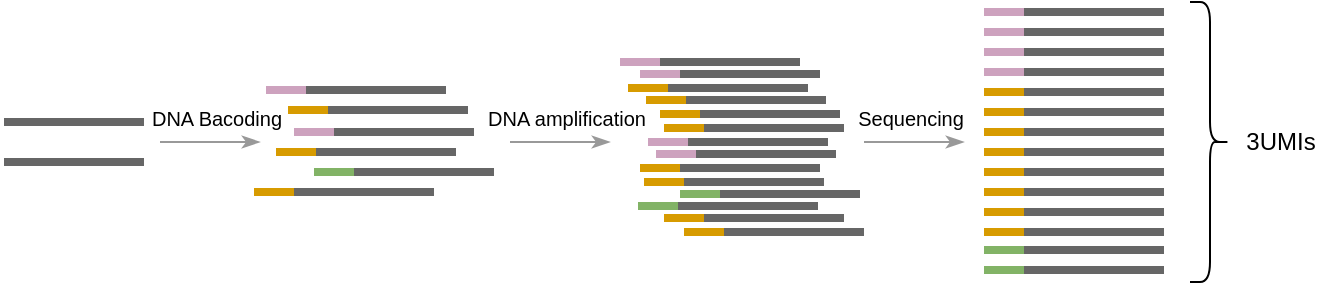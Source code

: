 <mxfile version="18.1.3" type="github">
  <diagram id="hOID2NO2qhy8Afpl9kij" name="Page-1">
    <mxGraphModel dx="823" dy="500" grid="1" gridSize="10" guides="1" tooltips="1" connect="1" arrows="1" fold="1" page="1" pageScale="1" pageWidth="827" pageHeight="1169" math="0" shadow="0">
      <root>
        <mxCell id="0" />
        <mxCell id="1" parent="0" />
        <mxCell id="WEG5uXrDfeSpom00rCed-1" value="" style="endArrow=none;html=1;rounded=0;strokeWidth=4;strokeColor=#666666;" edge="1" parent="1">
          <mxGeometry width="50" height="50" relative="1" as="geometry">
            <mxPoint x="77" y="220" as="sourcePoint" />
            <mxPoint x="147" y="220" as="targetPoint" />
          </mxGeometry>
        </mxCell>
        <mxCell id="WEG5uXrDfeSpom00rCed-2" value="" style="endArrow=none;html=1;rounded=0;strokeWidth=4;strokeColor=#666666;" edge="1" parent="1">
          <mxGeometry width="50" height="50" relative="1" as="geometry">
            <mxPoint x="77" y="240" as="sourcePoint" />
            <mxPoint x="147" y="240" as="targetPoint" />
          </mxGeometry>
        </mxCell>
        <mxCell id="WEG5uXrDfeSpom00rCed-8" value="" style="endArrow=none;html=1;rounded=0;strokeWidth=4;strokeColor=#666666;" edge="1" parent="1">
          <mxGeometry width="50" height="50" relative="1" as="geometry">
            <mxPoint x="242" y="225" as="sourcePoint" />
            <mxPoint x="312" y="225" as="targetPoint" />
          </mxGeometry>
        </mxCell>
        <mxCell id="WEG5uXrDfeSpom00rCed-9" value="" style="endArrow=none;html=1;rounded=0;strokeWidth=4;strokeColor=#666666;" edge="1" parent="1">
          <mxGeometry width="50" height="50" relative="1" as="geometry">
            <mxPoint x="228" y="204" as="sourcePoint" />
            <mxPoint x="298" y="204" as="targetPoint" />
          </mxGeometry>
        </mxCell>
        <mxCell id="WEG5uXrDfeSpom00rCed-10" value="" style="endArrow=none;html=1;rounded=0;strokeWidth=4;strokeColor=#666666;" edge="1" parent="1">
          <mxGeometry width="50" height="50" relative="1" as="geometry">
            <mxPoint x="239" y="214" as="sourcePoint" />
            <mxPoint x="309" y="214" as="targetPoint" />
          </mxGeometry>
        </mxCell>
        <mxCell id="WEG5uXrDfeSpom00rCed-11" value="" style="endArrow=none;html=1;rounded=0;strokeWidth=4;strokeColor=#666666;" edge="1" parent="1">
          <mxGeometry width="50" height="50" relative="1" as="geometry">
            <mxPoint x="233" y="235" as="sourcePoint" />
            <mxPoint x="303" y="235" as="targetPoint" />
          </mxGeometry>
        </mxCell>
        <mxCell id="WEG5uXrDfeSpom00rCed-12" value="" style="endArrow=none;html=1;rounded=0;strokeWidth=4;strokeColor=#666666;" edge="1" parent="1">
          <mxGeometry width="50" height="50" relative="1" as="geometry">
            <mxPoint x="222" y="255" as="sourcePoint" />
            <mxPoint x="292" y="255" as="targetPoint" />
          </mxGeometry>
        </mxCell>
        <mxCell id="WEG5uXrDfeSpom00rCed-13" value="" style="endArrow=none;html=1;rounded=0;strokeWidth=4;strokeColor=#666666;" edge="1" parent="1">
          <mxGeometry width="50" height="50" relative="1" as="geometry">
            <mxPoint x="252" y="245" as="sourcePoint" />
            <mxPoint x="322" y="245" as="targetPoint" />
          </mxGeometry>
        </mxCell>
        <mxCell id="WEG5uXrDfeSpom00rCed-18" value="" style="endArrow=none;html=1;rounded=0;strokeWidth=4;strokeColor=#CDA2BE;" edge="1" parent="1">
          <mxGeometry width="50" height="50" relative="1" as="geometry">
            <mxPoint x="222" y="225" as="sourcePoint" />
            <mxPoint x="242" y="225" as="targetPoint" />
          </mxGeometry>
        </mxCell>
        <mxCell id="WEG5uXrDfeSpom00rCed-19" value="" style="endArrow=none;html=1;rounded=0;strokeWidth=4;strokeColor=#CDA2BE;fillColor=#e1d5e7;" edge="1" parent="1">
          <mxGeometry width="50" height="50" relative="1" as="geometry">
            <mxPoint x="208" y="204" as="sourcePoint" />
            <mxPoint x="228" y="204" as="targetPoint" />
          </mxGeometry>
        </mxCell>
        <mxCell id="WEG5uXrDfeSpom00rCed-20" value="" style="endArrow=none;html=1;rounded=0;strokeWidth=4;strokeColor=#d79b00;fillColor=#ffe6cc;" edge="1" parent="1">
          <mxGeometry width="50" height="50" relative="1" as="geometry">
            <mxPoint x="219" y="214" as="sourcePoint" />
            <mxPoint x="239" y="214" as="targetPoint" />
          </mxGeometry>
        </mxCell>
        <mxCell id="WEG5uXrDfeSpom00rCed-21" value="" style="endArrow=none;html=1;rounded=0;strokeWidth=4;strokeColor=#d79b00;fillColor=#ffe6cc;" edge="1" parent="1">
          <mxGeometry width="50" height="50" relative="1" as="geometry">
            <mxPoint x="213" y="235" as="sourcePoint" />
            <mxPoint x="233" y="235" as="targetPoint" />
          </mxGeometry>
        </mxCell>
        <mxCell id="WEG5uXrDfeSpom00rCed-22" value="" style="endArrow=none;html=1;rounded=0;strokeWidth=4;strokeColor=#d79b00;fillColor=#ffe6cc;" edge="1" parent="1">
          <mxGeometry width="50" height="50" relative="1" as="geometry">
            <mxPoint x="202" y="255" as="sourcePoint" />
            <mxPoint x="222" y="255" as="targetPoint" />
          </mxGeometry>
        </mxCell>
        <mxCell id="WEG5uXrDfeSpom00rCed-23" value="" style="endArrow=none;html=1;rounded=0;strokeWidth=4;strokeColor=#82b366;fillColor=#d5e8d4;" edge="1" parent="1">
          <mxGeometry width="50" height="50" relative="1" as="geometry">
            <mxPoint x="232" y="245" as="sourcePoint" />
            <mxPoint x="252" y="245" as="targetPoint" />
          </mxGeometry>
        </mxCell>
        <mxCell id="WEG5uXrDfeSpom00rCed-26" value="" style="endArrow=none;html=1;rounded=0;strokeWidth=4;strokeColor=#666666;" edge="1" parent="1">
          <mxGeometry width="50" height="50" relative="1" as="geometry">
            <mxPoint x="587" y="165" as="sourcePoint" />
            <mxPoint x="657" y="165" as="targetPoint" />
          </mxGeometry>
        </mxCell>
        <mxCell id="WEG5uXrDfeSpom00rCed-27" value="" style="endArrow=none;html=1;rounded=0;strokeWidth=4;strokeColor=#666666;" edge="1" parent="1">
          <mxGeometry width="50" height="50" relative="1" as="geometry">
            <mxPoint x="586" y="175" as="sourcePoint" />
            <mxPoint x="657" y="175" as="targetPoint" />
          </mxGeometry>
        </mxCell>
        <mxCell id="WEG5uXrDfeSpom00rCed-28" value="" style="endArrow=none;html=1;rounded=0;strokeWidth=4;strokeColor=#666666;" edge="1" parent="1">
          <mxGeometry width="50" height="50" relative="1" as="geometry">
            <mxPoint x="587" y="205" as="sourcePoint" />
            <mxPoint x="657" y="205" as="targetPoint" />
          </mxGeometry>
        </mxCell>
        <mxCell id="WEG5uXrDfeSpom00rCed-29" value="" style="endArrow=none;html=1;rounded=0;strokeWidth=4;strokeColor=#666666;" edge="1" parent="1">
          <mxGeometry width="50" height="50" relative="1" as="geometry">
            <mxPoint x="586" y="215" as="sourcePoint" />
            <mxPoint x="657" y="215" as="targetPoint" />
          </mxGeometry>
        </mxCell>
        <mxCell id="WEG5uXrDfeSpom00rCed-30" value="" style="endArrow=none;html=1;rounded=0;strokeWidth=4;strokeColor=#666666;" edge="1" parent="1">
          <mxGeometry width="50" height="50" relative="1" as="geometry">
            <mxPoint x="586" y="225" as="sourcePoint" />
            <mxPoint x="657" y="225" as="targetPoint" />
          </mxGeometry>
        </mxCell>
        <mxCell id="WEG5uXrDfeSpom00rCed-31" value="" style="endArrow=none;html=1;rounded=0;strokeWidth=4;strokeColor=#666666;" edge="1" parent="1">
          <mxGeometry width="50" height="50" relative="1" as="geometry">
            <mxPoint x="587" y="284" as="sourcePoint" />
            <mxPoint x="657" y="284" as="targetPoint" />
          </mxGeometry>
        </mxCell>
        <mxCell id="WEG5uXrDfeSpom00rCed-32" value="" style="endArrow=none;html=1;rounded=0;strokeWidth=4;strokeColor=#CDA2BE;" edge="1" parent="1">
          <mxGeometry width="50" height="50" relative="1" as="geometry">
            <mxPoint x="567" y="165" as="sourcePoint" />
            <mxPoint x="587" y="165" as="targetPoint" />
          </mxGeometry>
        </mxCell>
        <mxCell id="WEG5uXrDfeSpom00rCed-33" value="" style="endArrow=none;html=1;rounded=0;strokeWidth=4;strokeColor=#CDA2BE;fillColor=#e1d5e7;" edge="1" parent="1">
          <mxGeometry width="50" height="50" relative="1" as="geometry">
            <mxPoint x="567" y="175" as="sourcePoint" />
            <mxPoint x="587" y="175" as="targetPoint" />
          </mxGeometry>
        </mxCell>
        <mxCell id="WEG5uXrDfeSpom00rCed-34" value="" style="endArrow=none;html=1;rounded=0;strokeWidth=4;strokeColor=#d79b00;fillColor=#ffe6cc;" edge="1" parent="1">
          <mxGeometry width="50" height="50" relative="1" as="geometry">
            <mxPoint x="567" y="205" as="sourcePoint" />
            <mxPoint x="587" y="205" as="targetPoint" />
          </mxGeometry>
        </mxCell>
        <mxCell id="WEG5uXrDfeSpom00rCed-35" value="" style="endArrow=none;html=1;rounded=0;strokeWidth=4;strokeColor=#d79b00;fillColor=#ffe6cc;" edge="1" parent="1">
          <mxGeometry width="50" height="50" relative="1" as="geometry">
            <mxPoint x="567" y="215" as="sourcePoint" />
            <mxPoint x="587" y="215" as="targetPoint" />
          </mxGeometry>
        </mxCell>
        <mxCell id="WEG5uXrDfeSpom00rCed-36" value="" style="endArrow=none;html=1;rounded=0;strokeWidth=4;strokeColor=#d79b00;fillColor=#ffe6cc;" edge="1" parent="1">
          <mxGeometry width="50" height="50" relative="1" as="geometry">
            <mxPoint x="567" y="225" as="sourcePoint" />
            <mxPoint x="587" y="225" as="targetPoint" />
          </mxGeometry>
        </mxCell>
        <mxCell id="WEG5uXrDfeSpom00rCed-37" value="" style="endArrow=none;html=1;rounded=0;strokeWidth=4;strokeColor=#82b366;fillColor=#d5e8d4;" edge="1" parent="1">
          <mxGeometry width="50" height="50" relative="1" as="geometry">
            <mxPoint x="567" y="284" as="sourcePoint" />
            <mxPoint x="587" y="284" as="targetPoint" />
          </mxGeometry>
        </mxCell>
        <mxCell id="WEG5uXrDfeSpom00rCed-38" value="" style="endArrow=none;html=1;rounded=0;strokeWidth=4;strokeColor=#666666;" edge="1" parent="1">
          <mxGeometry width="50" height="50" relative="1" as="geometry">
            <mxPoint x="587" y="185" as="sourcePoint" />
            <mxPoint x="657" y="185" as="targetPoint" />
          </mxGeometry>
        </mxCell>
        <mxCell id="WEG5uXrDfeSpom00rCed-39" value="" style="endArrow=none;html=1;rounded=0;strokeWidth=4;strokeColor=#666666;" edge="1" parent="1">
          <mxGeometry width="50" height="50" relative="1" as="geometry">
            <mxPoint x="586" y="195" as="sourcePoint" />
            <mxPoint x="657" y="195" as="targetPoint" />
          </mxGeometry>
        </mxCell>
        <mxCell id="WEG5uXrDfeSpom00rCed-40" value="" style="endArrow=none;html=1;rounded=0;strokeWidth=4;strokeColor=#CDA2BE;" edge="1" parent="1">
          <mxGeometry width="50" height="50" relative="1" as="geometry">
            <mxPoint x="567" y="185" as="sourcePoint" />
            <mxPoint x="587" y="185" as="targetPoint" />
          </mxGeometry>
        </mxCell>
        <mxCell id="WEG5uXrDfeSpom00rCed-41" value="" style="endArrow=none;html=1;rounded=0;strokeWidth=4;strokeColor=#CDA2BE;fillColor=#e1d5e7;" edge="1" parent="1">
          <mxGeometry width="50" height="50" relative="1" as="geometry">
            <mxPoint x="567" y="195" as="sourcePoint" />
            <mxPoint x="587" y="195" as="targetPoint" />
          </mxGeometry>
        </mxCell>
        <mxCell id="WEG5uXrDfeSpom00rCed-42" value="" style="endArrow=none;html=1;rounded=0;strokeWidth=4;strokeColor=#666666;" edge="1" parent="1">
          <mxGeometry width="50" height="50" relative="1" as="geometry">
            <mxPoint x="587" y="235" as="sourcePoint" />
            <mxPoint x="657" y="235" as="targetPoint" />
          </mxGeometry>
        </mxCell>
        <mxCell id="WEG5uXrDfeSpom00rCed-43" value="" style="endArrow=none;html=1;rounded=0;strokeWidth=4;strokeColor=#666666;" edge="1" parent="1">
          <mxGeometry width="50" height="50" relative="1" as="geometry">
            <mxPoint x="586" y="245.0" as="sourcePoint" />
            <mxPoint x="657" y="245.0" as="targetPoint" />
          </mxGeometry>
        </mxCell>
        <mxCell id="WEG5uXrDfeSpom00rCed-44" value="" style="endArrow=none;html=1;rounded=0;strokeWidth=4;strokeColor=#666666;" edge="1" parent="1">
          <mxGeometry width="50" height="50" relative="1" as="geometry">
            <mxPoint x="586" y="255.0" as="sourcePoint" />
            <mxPoint x="657" y="255.0" as="targetPoint" />
          </mxGeometry>
        </mxCell>
        <mxCell id="WEG5uXrDfeSpom00rCed-45" value="" style="endArrow=none;html=1;rounded=0;strokeWidth=4;strokeColor=#d79b00;fillColor=#ffe6cc;" edge="1" parent="1">
          <mxGeometry width="50" height="50" relative="1" as="geometry">
            <mxPoint x="567" y="235" as="sourcePoint" />
            <mxPoint x="587" y="235" as="targetPoint" />
          </mxGeometry>
        </mxCell>
        <mxCell id="WEG5uXrDfeSpom00rCed-46" value="" style="endArrow=none;html=1;rounded=0;strokeWidth=4;strokeColor=#d79b00;fillColor=#ffe6cc;" edge="1" parent="1">
          <mxGeometry width="50" height="50" relative="1" as="geometry">
            <mxPoint x="567" y="245.0" as="sourcePoint" />
            <mxPoint x="587" y="245.0" as="targetPoint" />
          </mxGeometry>
        </mxCell>
        <mxCell id="WEG5uXrDfeSpom00rCed-47" value="" style="endArrow=none;html=1;rounded=0;strokeWidth=4;strokeColor=#d79b00;fillColor=#ffe6cc;" edge="1" parent="1">
          <mxGeometry width="50" height="50" relative="1" as="geometry">
            <mxPoint x="567" y="255.0" as="sourcePoint" />
            <mxPoint x="587" y="255.0" as="targetPoint" />
          </mxGeometry>
        </mxCell>
        <mxCell id="WEG5uXrDfeSpom00rCed-48" value="" style="endArrow=none;html=1;rounded=0;strokeWidth=4;strokeColor=#666666;" edge="1" parent="1">
          <mxGeometry width="50" height="50" relative="1" as="geometry">
            <mxPoint x="587" y="294.0" as="sourcePoint" />
            <mxPoint x="657" y="294.0" as="targetPoint" />
          </mxGeometry>
        </mxCell>
        <mxCell id="WEG5uXrDfeSpom00rCed-49" value="" style="endArrow=none;html=1;rounded=0;strokeWidth=4;strokeColor=#82b366;fillColor=#d5e8d4;" edge="1" parent="1">
          <mxGeometry width="50" height="50" relative="1" as="geometry">
            <mxPoint x="567" y="294.0" as="sourcePoint" />
            <mxPoint x="587" y="294.0" as="targetPoint" />
          </mxGeometry>
        </mxCell>
        <mxCell id="WEG5uXrDfeSpom00rCed-50" value="" style="endArrow=none;html=1;rounded=0;strokeWidth=4;strokeColor=#666666;" edge="1" parent="1">
          <mxGeometry width="50" height="50" relative="1" as="geometry">
            <mxPoint x="586" y="265.0" as="sourcePoint" />
            <mxPoint x="657" y="265.0" as="targetPoint" />
          </mxGeometry>
        </mxCell>
        <mxCell id="WEG5uXrDfeSpom00rCed-51" value="" style="endArrow=none;html=1;rounded=0;strokeWidth=4;strokeColor=#666666;" edge="1" parent="1">
          <mxGeometry width="50" height="50" relative="1" as="geometry">
            <mxPoint x="586" y="275.0" as="sourcePoint" />
            <mxPoint x="657" y="275.0" as="targetPoint" />
          </mxGeometry>
        </mxCell>
        <mxCell id="WEG5uXrDfeSpom00rCed-52" value="" style="endArrow=none;html=1;rounded=0;strokeWidth=4;strokeColor=#d79b00;fillColor=#ffe6cc;" edge="1" parent="1">
          <mxGeometry width="50" height="50" relative="1" as="geometry">
            <mxPoint x="567" y="265.0" as="sourcePoint" />
            <mxPoint x="587" y="265.0" as="targetPoint" />
          </mxGeometry>
        </mxCell>
        <mxCell id="WEG5uXrDfeSpom00rCed-53" value="" style="endArrow=none;html=1;rounded=0;strokeWidth=4;strokeColor=#d79b00;fillColor=#ffe6cc;" edge="1" parent="1">
          <mxGeometry width="50" height="50" relative="1" as="geometry">
            <mxPoint x="567" y="275.0" as="sourcePoint" />
            <mxPoint x="587" y="275.0" as="targetPoint" />
          </mxGeometry>
        </mxCell>
        <mxCell id="WEG5uXrDfeSpom00rCed-54" value="" style="endArrow=classicThin;html=1;rounded=0;strokeColor=#999999;strokeWidth=1;endFill=1;" edge="1" parent="1">
          <mxGeometry width="50" height="50" relative="1" as="geometry">
            <mxPoint x="155" y="230" as="sourcePoint" />
            <mxPoint x="205" y="230" as="targetPoint" />
          </mxGeometry>
        </mxCell>
        <mxCell id="WEG5uXrDfeSpom00rCed-55" value="" style="endArrow=classicThin;html=1;rounded=0;strokeColor=#999999;strokeWidth=1;endFill=1;" edge="1" parent="1">
          <mxGeometry width="50" height="50" relative="1" as="geometry">
            <mxPoint x="330" y="230" as="sourcePoint" />
            <mxPoint x="380" y="230" as="targetPoint" />
          </mxGeometry>
        </mxCell>
        <mxCell id="WEG5uXrDfeSpom00rCed-56" value="" style="endArrow=classicThin;html=1;rounded=0;strokeColor=#999999;strokeWidth=1;endFill=1;" edge="1" parent="1">
          <mxGeometry width="50" height="50" relative="1" as="geometry">
            <mxPoint x="507" y="230" as="sourcePoint" />
            <mxPoint x="557" y="230" as="targetPoint" />
          </mxGeometry>
        </mxCell>
        <mxCell id="WEG5uXrDfeSpom00rCed-57" value="" style="endArrow=none;html=1;rounded=0;strokeWidth=4;strokeColor=#666666;" edge="1" parent="1">
          <mxGeometry width="50" height="50" relative="1" as="geometry">
            <mxPoint x="405" y="190" as="sourcePoint" />
            <mxPoint x="475" y="190" as="targetPoint" />
          </mxGeometry>
        </mxCell>
        <mxCell id="WEG5uXrDfeSpom00rCed-58" value="" style="endArrow=none;html=1;rounded=0;strokeWidth=4;strokeColor=#CDA2BE;fillColor=#e1d5e7;" edge="1" parent="1">
          <mxGeometry width="50" height="50" relative="1" as="geometry">
            <mxPoint x="385" y="190" as="sourcePoint" />
            <mxPoint x="405" y="190" as="targetPoint" />
          </mxGeometry>
        </mxCell>
        <mxCell id="WEG5uXrDfeSpom00rCed-59" value="" style="endArrow=none;html=1;rounded=0;strokeWidth=4;strokeColor=#666666;" edge="1" parent="1">
          <mxGeometry width="50" height="50" relative="1" as="geometry">
            <mxPoint x="415" y="196" as="sourcePoint" />
            <mxPoint x="485" y="196" as="targetPoint" />
          </mxGeometry>
        </mxCell>
        <mxCell id="WEG5uXrDfeSpom00rCed-60" value="" style="endArrow=none;html=1;rounded=0;strokeWidth=4;strokeColor=#CDA2BE;fillColor=#e1d5e7;" edge="1" parent="1">
          <mxGeometry width="50" height="50" relative="1" as="geometry">
            <mxPoint x="395" y="196" as="sourcePoint" />
            <mxPoint x="415" y="196" as="targetPoint" />
          </mxGeometry>
        </mxCell>
        <mxCell id="WEG5uXrDfeSpom00rCed-61" value="" style="endArrow=none;html=1;rounded=0;strokeWidth=4;strokeColor=#666666;" edge="1" parent="1">
          <mxGeometry width="50" height="50" relative="1" as="geometry">
            <mxPoint x="419" y="230" as="sourcePoint" />
            <mxPoint x="489" y="230" as="targetPoint" />
          </mxGeometry>
        </mxCell>
        <mxCell id="WEG5uXrDfeSpom00rCed-62" value="" style="endArrow=none;html=1;rounded=0;strokeWidth=4;strokeColor=#CDA2BE;fillColor=#e1d5e7;" edge="1" parent="1">
          <mxGeometry width="50" height="50" relative="1" as="geometry">
            <mxPoint x="399" y="230" as="sourcePoint" />
            <mxPoint x="419" y="230" as="targetPoint" />
          </mxGeometry>
        </mxCell>
        <mxCell id="WEG5uXrDfeSpom00rCed-63" value="" style="endArrow=none;html=1;rounded=0;strokeWidth=4;strokeColor=#666666;" edge="1" parent="1">
          <mxGeometry width="50" height="50" relative="1" as="geometry">
            <mxPoint x="423" y="236" as="sourcePoint" />
            <mxPoint x="493" y="236" as="targetPoint" />
          </mxGeometry>
        </mxCell>
        <mxCell id="WEG5uXrDfeSpom00rCed-64" value="" style="endArrow=none;html=1;rounded=0;strokeWidth=4;strokeColor=#CDA2BE;fillColor=#e1d5e7;" edge="1" parent="1">
          <mxGeometry width="50" height="50" relative="1" as="geometry">
            <mxPoint x="403" y="236" as="sourcePoint" />
            <mxPoint x="423" y="236" as="targetPoint" />
          </mxGeometry>
        </mxCell>
        <mxCell id="WEG5uXrDfeSpom00rCed-65" value="" style="endArrow=none;html=1;rounded=0;strokeWidth=4;strokeColor=#666666;" edge="1" parent="1">
          <mxGeometry width="50" height="50" relative="1" as="geometry">
            <mxPoint x="409" y="203" as="sourcePoint" />
            <mxPoint x="479" y="203" as="targetPoint" />
          </mxGeometry>
        </mxCell>
        <mxCell id="WEG5uXrDfeSpom00rCed-66" value="" style="endArrow=none;html=1;rounded=0;strokeWidth=4;strokeColor=#d79b00;fillColor=#ffe6cc;" edge="1" parent="1">
          <mxGeometry width="50" height="50" relative="1" as="geometry">
            <mxPoint x="389" y="203" as="sourcePoint" />
            <mxPoint x="409" y="203" as="targetPoint" />
          </mxGeometry>
        </mxCell>
        <mxCell id="WEG5uXrDfeSpom00rCed-67" value="" style="endArrow=none;html=1;rounded=0;strokeWidth=4;strokeColor=#666666;" edge="1" parent="1">
          <mxGeometry width="50" height="50" relative="1" as="geometry">
            <mxPoint x="418" y="209" as="sourcePoint" />
            <mxPoint x="488" y="209" as="targetPoint" />
          </mxGeometry>
        </mxCell>
        <mxCell id="WEG5uXrDfeSpom00rCed-68" value="" style="endArrow=none;html=1;rounded=0;strokeWidth=4;strokeColor=#d79b00;fillColor=#ffe6cc;" edge="1" parent="1">
          <mxGeometry width="50" height="50" relative="1" as="geometry">
            <mxPoint x="398" y="209" as="sourcePoint" />
            <mxPoint x="418" y="209" as="targetPoint" />
          </mxGeometry>
        </mxCell>
        <mxCell id="WEG5uXrDfeSpom00rCed-69" value="" style="endArrow=none;html=1;rounded=0;strokeWidth=4;strokeColor=#666666;" edge="1" parent="1">
          <mxGeometry width="50" height="50" relative="1" as="geometry">
            <mxPoint x="425" y="216" as="sourcePoint" />
            <mxPoint x="495" y="216" as="targetPoint" />
          </mxGeometry>
        </mxCell>
        <mxCell id="WEG5uXrDfeSpom00rCed-70" value="" style="endArrow=none;html=1;rounded=0;strokeWidth=4;strokeColor=#d79b00;fillColor=#ffe6cc;" edge="1" parent="1">
          <mxGeometry width="50" height="50" relative="1" as="geometry">
            <mxPoint x="405" y="216" as="sourcePoint" />
            <mxPoint x="425" y="216" as="targetPoint" />
          </mxGeometry>
        </mxCell>
        <mxCell id="WEG5uXrDfeSpom00rCed-71" value="" style="endArrow=none;html=1;rounded=0;strokeWidth=4;strokeColor=#666666;" edge="1" parent="1">
          <mxGeometry width="50" height="50" relative="1" as="geometry">
            <mxPoint x="427" y="223" as="sourcePoint" />
            <mxPoint x="497" y="223" as="targetPoint" />
          </mxGeometry>
        </mxCell>
        <mxCell id="WEG5uXrDfeSpom00rCed-72" value="" style="endArrow=none;html=1;rounded=0;strokeWidth=4;strokeColor=#d79b00;fillColor=#ffe6cc;" edge="1" parent="1">
          <mxGeometry width="50" height="50" relative="1" as="geometry">
            <mxPoint x="407" y="223" as="sourcePoint" />
            <mxPoint x="427" y="223" as="targetPoint" />
          </mxGeometry>
        </mxCell>
        <mxCell id="WEG5uXrDfeSpom00rCed-73" value="" style="endArrow=none;html=1;rounded=0;strokeWidth=4;strokeColor=#666666;" edge="1" parent="1">
          <mxGeometry width="50" height="50" relative="1" as="geometry">
            <mxPoint x="415" y="243" as="sourcePoint" />
            <mxPoint x="485" y="243" as="targetPoint" />
          </mxGeometry>
        </mxCell>
        <mxCell id="WEG5uXrDfeSpom00rCed-74" value="" style="endArrow=none;html=1;rounded=0;strokeWidth=4;strokeColor=#d79b00;fillColor=#ffe6cc;" edge="1" parent="1">
          <mxGeometry width="50" height="50" relative="1" as="geometry">
            <mxPoint x="395" y="243" as="sourcePoint" />
            <mxPoint x="415" y="243" as="targetPoint" />
          </mxGeometry>
        </mxCell>
        <mxCell id="WEG5uXrDfeSpom00rCed-75" value="" style="endArrow=none;html=1;rounded=0;strokeWidth=4;strokeColor=#666666;" edge="1" parent="1">
          <mxGeometry width="50" height="50" relative="1" as="geometry">
            <mxPoint x="417" y="250" as="sourcePoint" />
            <mxPoint x="487" y="250" as="targetPoint" />
          </mxGeometry>
        </mxCell>
        <mxCell id="WEG5uXrDfeSpom00rCed-76" value="" style="endArrow=none;html=1;rounded=0;strokeWidth=4;strokeColor=#d79b00;fillColor=#ffe6cc;" edge="1" parent="1">
          <mxGeometry width="50" height="50" relative="1" as="geometry">
            <mxPoint x="397" y="250" as="sourcePoint" />
            <mxPoint x="417" y="250" as="targetPoint" />
          </mxGeometry>
        </mxCell>
        <mxCell id="WEG5uXrDfeSpom00rCed-77" value="" style="endArrow=none;html=1;rounded=0;strokeWidth=4;strokeColor=#666666;" edge="1" parent="1">
          <mxGeometry width="50" height="50" relative="1" as="geometry">
            <mxPoint x="435" y="256" as="sourcePoint" />
            <mxPoint x="505" y="256" as="targetPoint" />
          </mxGeometry>
        </mxCell>
        <mxCell id="WEG5uXrDfeSpom00rCed-78" value="" style="endArrow=none;html=1;rounded=0;strokeWidth=4;strokeColor=#82b366;fillColor=#d5e8d4;" edge="1" parent="1">
          <mxGeometry width="50" height="50" relative="1" as="geometry">
            <mxPoint x="415" y="256" as="sourcePoint" />
            <mxPoint x="435" y="256" as="targetPoint" />
          </mxGeometry>
        </mxCell>
        <mxCell id="WEG5uXrDfeSpom00rCed-79" value="" style="endArrow=none;html=1;rounded=0;strokeWidth=4;strokeColor=#666666;" edge="1" parent="1">
          <mxGeometry width="50" height="50" relative="1" as="geometry">
            <mxPoint x="414" y="262" as="sourcePoint" />
            <mxPoint x="484" y="262" as="targetPoint" />
          </mxGeometry>
        </mxCell>
        <mxCell id="WEG5uXrDfeSpom00rCed-80" value="" style="endArrow=none;html=1;rounded=0;strokeWidth=4;strokeColor=#82b366;fillColor=#d5e8d4;" edge="1" parent="1">
          <mxGeometry width="50" height="50" relative="1" as="geometry">
            <mxPoint x="394" y="262" as="sourcePoint" />
            <mxPoint x="414" y="262" as="targetPoint" />
          </mxGeometry>
        </mxCell>
        <mxCell id="WEG5uXrDfeSpom00rCed-81" value="" style="endArrow=none;html=1;rounded=0;strokeWidth=4;strokeColor=#666666;" edge="1" parent="1">
          <mxGeometry width="50" height="50" relative="1" as="geometry">
            <mxPoint x="427" y="268" as="sourcePoint" />
            <mxPoint x="497" y="268" as="targetPoint" />
          </mxGeometry>
        </mxCell>
        <mxCell id="WEG5uXrDfeSpom00rCed-82" value="" style="endArrow=none;html=1;rounded=0;strokeWidth=4;strokeColor=#d79b00;fillColor=#ffe6cc;" edge="1" parent="1">
          <mxGeometry width="50" height="50" relative="1" as="geometry">
            <mxPoint x="407" y="268" as="sourcePoint" />
            <mxPoint x="427" y="268" as="targetPoint" />
          </mxGeometry>
        </mxCell>
        <mxCell id="WEG5uXrDfeSpom00rCed-83" value="" style="endArrow=none;html=1;rounded=0;strokeWidth=4;strokeColor=#666666;" edge="1" parent="1">
          <mxGeometry width="50" height="50" relative="1" as="geometry">
            <mxPoint x="437" y="275" as="sourcePoint" />
            <mxPoint x="507" y="275" as="targetPoint" />
          </mxGeometry>
        </mxCell>
        <mxCell id="WEG5uXrDfeSpom00rCed-84" value="" style="endArrow=none;html=1;rounded=0;strokeWidth=4;strokeColor=#d79b00;fillColor=#ffe6cc;" edge="1" parent="1">
          <mxGeometry width="50" height="50" relative="1" as="geometry">
            <mxPoint x="417" y="275" as="sourcePoint" />
            <mxPoint x="437" y="275" as="targetPoint" />
          </mxGeometry>
        </mxCell>
        <mxCell id="WEG5uXrDfeSpom00rCed-91" value="" style="shape=curlyBracket;whiteSpace=wrap;html=1;rounded=1;flipH=1;fillColor=none;" vertex="1" parent="1">
          <mxGeometry x="670" y="160" width="20" height="140" as="geometry" />
        </mxCell>
        <mxCell id="WEG5uXrDfeSpom00rCed-95" value="3UMIs" style="text;html=1;align=center;verticalAlign=middle;resizable=0;points=[];autosize=1;strokeColor=none;fillColor=none;" vertex="1" parent="1">
          <mxGeometry x="690" y="220" width="50" height="20" as="geometry" />
        </mxCell>
        <mxCell id="WEG5uXrDfeSpom00rCed-97" value="&lt;font style=&quot;font-size: 10px;&quot;&gt;DNA Bacoding&lt;/font&gt;" style="text;html=1;align=center;verticalAlign=middle;resizable=0;points=[];autosize=1;strokeColor=none;fillColor=none;" vertex="1" parent="1">
          <mxGeometry x="143" y="208" width="80" height="20" as="geometry" />
        </mxCell>
        <mxCell id="WEG5uXrDfeSpom00rCed-99" value="&lt;font style=&quot;font-size: 10px;&quot;&gt;DNA amplification&lt;/font&gt;" style="text;html=1;align=center;verticalAlign=middle;resizable=0;points=[];autosize=1;strokeColor=none;fillColor=none;" vertex="1" parent="1">
          <mxGeometry x="313" y="208" width="90" height="20" as="geometry" />
        </mxCell>
        <mxCell id="WEG5uXrDfeSpom00rCed-100" value="&lt;font style=&quot;font-size: 10px;&quot;&gt;Sequencing&lt;/font&gt;" style="text;html=1;align=center;verticalAlign=middle;resizable=0;points=[];autosize=1;strokeColor=none;fillColor=none;" vertex="1" parent="1">
          <mxGeometry x="495" y="208" width="70" height="20" as="geometry" />
        </mxCell>
      </root>
    </mxGraphModel>
  </diagram>
</mxfile>
